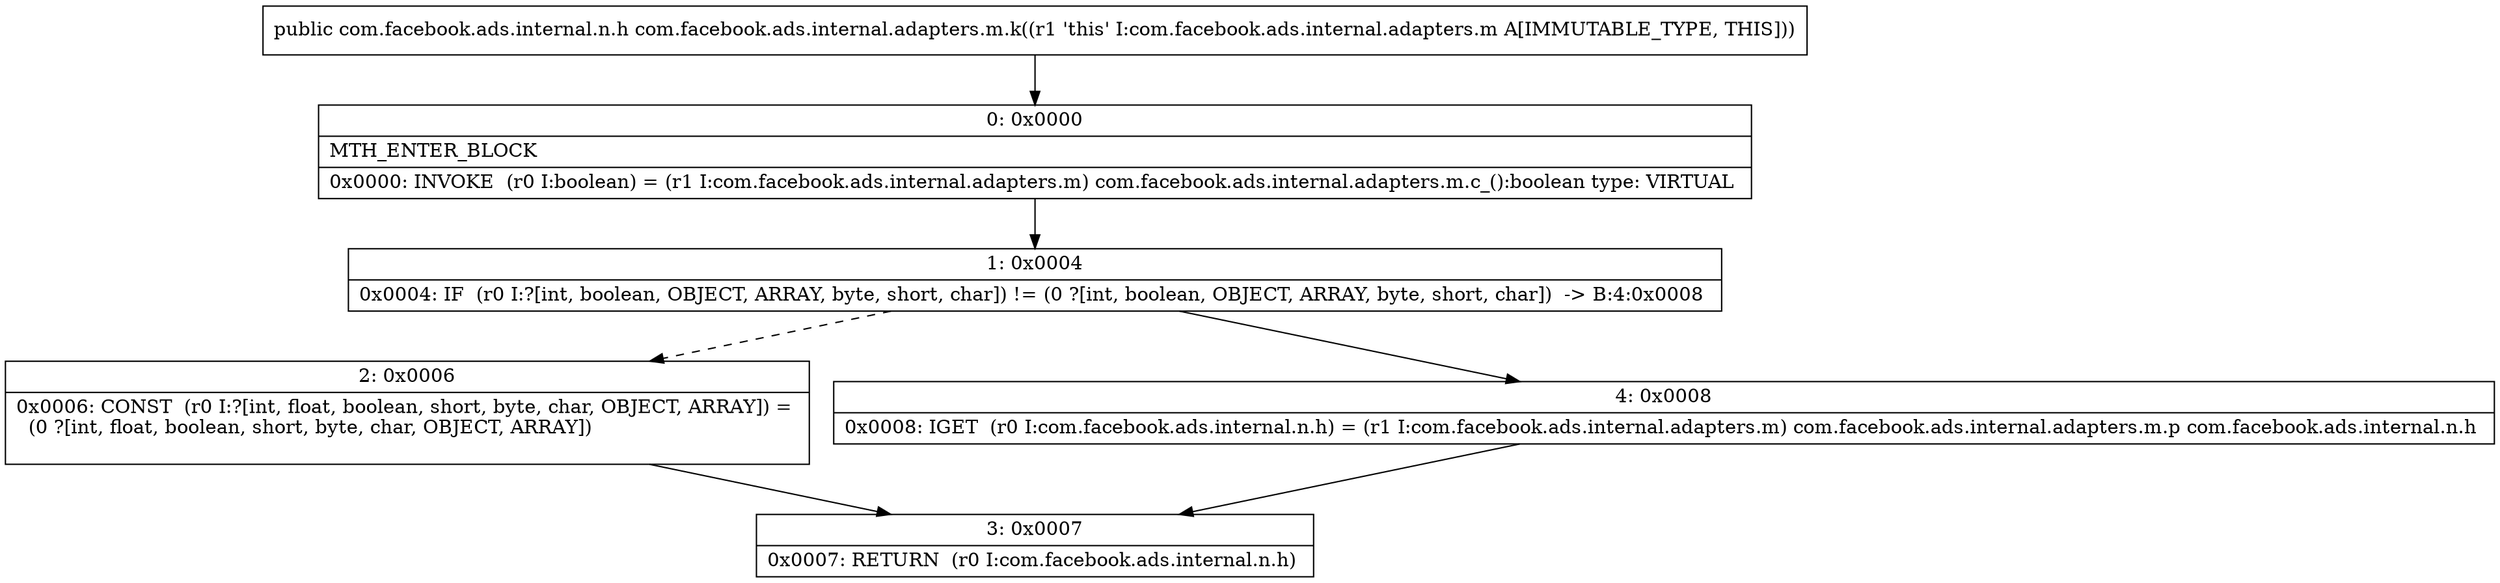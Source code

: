 digraph "CFG forcom.facebook.ads.internal.adapters.m.k()Lcom\/facebook\/ads\/internal\/n\/h;" {
Node_0 [shape=record,label="{0\:\ 0x0000|MTH_ENTER_BLOCK\l|0x0000: INVOKE  (r0 I:boolean) = (r1 I:com.facebook.ads.internal.adapters.m) com.facebook.ads.internal.adapters.m.c_():boolean type: VIRTUAL \l}"];
Node_1 [shape=record,label="{1\:\ 0x0004|0x0004: IF  (r0 I:?[int, boolean, OBJECT, ARRAY, byte, short, char]) != (0 ?[int, boolean, OBJECT, ARRAY, byte, short, char])  \-\> B:4:0x0008 \l}"];
Node_2 [shape=record,label="{2\:\ 0x0006|0x0006: CONST  (r0 I:?[int, float, boolean, short, byte, char, OBJECT, ARRAY]) = \l  (0 ?[int, float, boolean, short, byte, char, OBJECT, ARRAY])\l \l}"];
Node_3 [shape=record,label="{3\:\ 0x0007|0x0007: RETURN  (r0 I:com.facebook.ads.internal.n.h) \l}"];
Node_4 [shape=record,label="{4\:\ 0x0008|0x0008: IGET  (r0 I:com.facebook.ads.internal.n.h) = (r1 I:com.facebook.ads.internal.adapters.m) com.facebook.ads.internal.adapters.m.p com.facebook.ads.internal.n.h \l}"];
MethodNode[shape=record,label="{public com.facebook.ads.internal.n.h com.facebook.ads.internal.adapters.m.k((r1 'this' I:com.facebook.ads.internal.adapters.m A[IMMUTABLE_TYPE, THIS])) }"];
MethodNode -> Node_0;
Node_0 -> Node_1;
Node_1 -> Node_2[style=dashed];
Node_1 -> Node_4;
Node_2 -> Node_3;
Node_4 -> Node_3;
}

